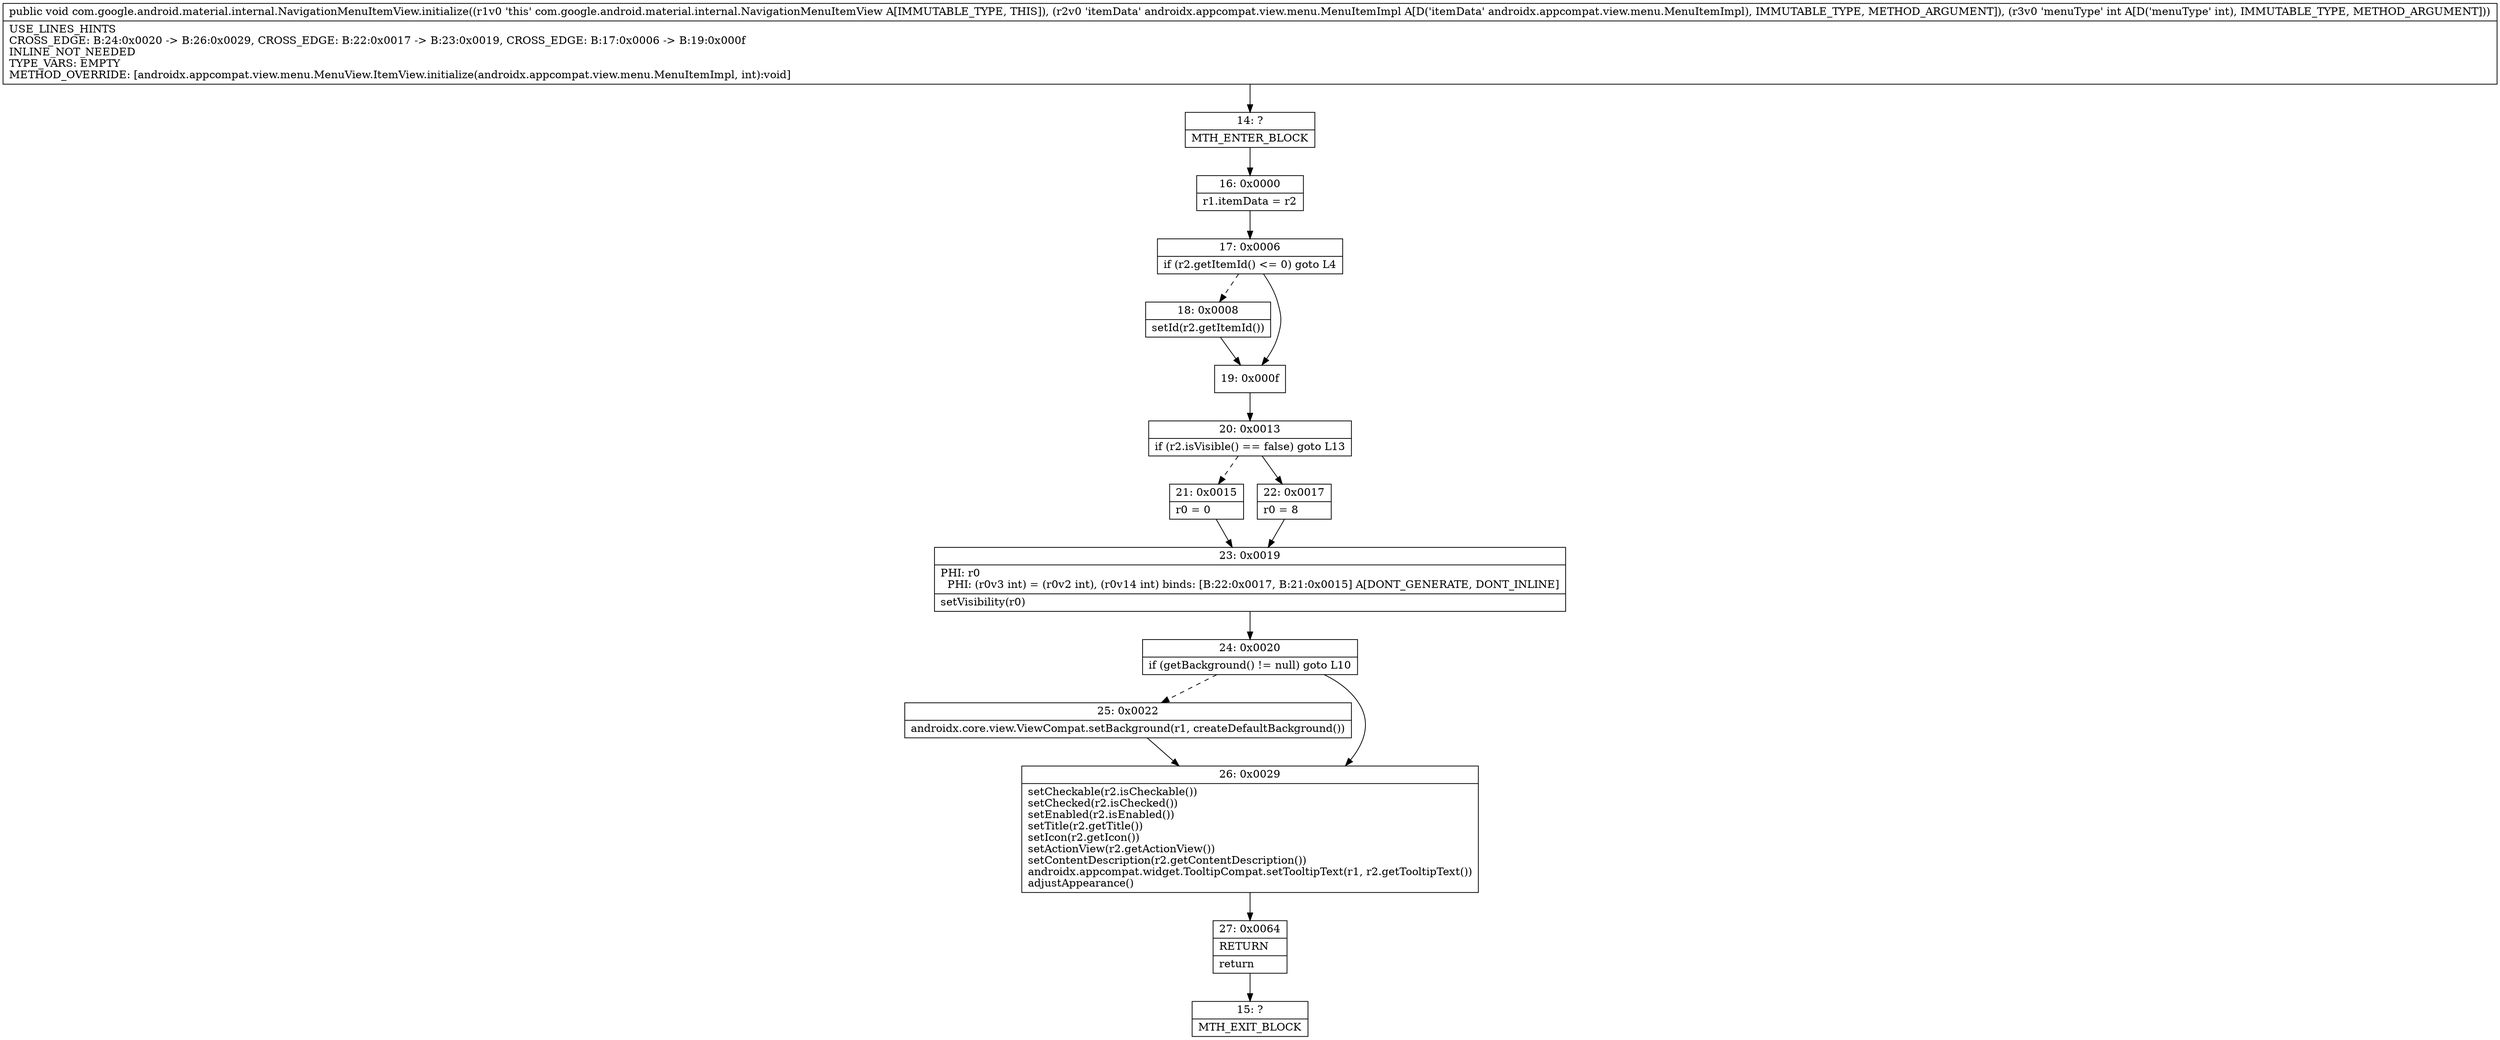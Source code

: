 digraph "CFG forcom.google.android.material.internal.NavigationMenuItemView.initialize(Landroidx\/appcompat\/view\/menu\/MenuItemImpl;I)V" {
Node_14 [shape=record,label="{14\:\ ?|MTH_ENTER_BLOCK\l}"];
Node_16 [shape=record,label="{16\:\ 0x0000|r1.itemData = r2\l}"];
Node_17 [shape=record,label="{17\:\ 0x0006|if (r2.getItemId() \<= 0) goto L4\l}"];
Node_18 [shape=record,label="{18\:\ 0x0008|setId(r2.getItemId())\l}"];
Node_19 [shape=record,label="{19\:\ 0x000f}"];
Node_20 [shape=record,label="{20\:\ 0x0013|if (r2.isVisible() == false) goto L13\l}"];
Node_21 [shape=record,label="{21\:\ 0x0015|r0 = 0\l}"];
Node_23 [shape=record,label="{23\:\ 0x0019|PHI: r0 \l  PHI: (r0v3 int) = (r0v2 int), (r0v14 int) binds: [B:22:0x0017, B:21:0x0015] A[DONT_GENERATE, DONT_INLINE]\l|setVisibility(r0)\l}"];
Node_24 [shape=record,label="{24\:\ 0x0020|if (getBackground() != null) goto L10\l}"];
Node_25 [shape=record,label="{25\:\ 0x0022|androidx.core.view.ViewCompat.setBackground(r1, createDefaultBackground())\l}"];
Node_26 [shape=record,label="{26\:\ 0x0029|setCheckable(r2.isCheckable())\lsetChecked(r2.isChecked())\lsetEnabled(r2.isEnabled())\lsetTitle(r2.getTitle())\lsetIcon(r2.getIcon())\lsetActionView(r2.getActionView())\lsetContentDescription(r2.getContentDescription())\landroidx.appcompat.widget.TooltipCompat.setTooltipText(r1, r2.getTooltipText())\ladjustAppearance()\l}"];
Node_27 [shape=record,label="{27\:\ 0x0064|RETURN\l|return\l}"];
Node_15 [shape=record,label="{15\:\ ?|MTH_EXIT_BLOCK\l}"];
Node_22 [shape=record,label="{22\:\ 0x0017|r0 = 8\l}"];
MethodNode[shape=record,label="{public void com.google.android.material.internal.NavigationMenuItemView.initialize((r1v0 'this' com.google.android.material.internal.NavigationMenuItemView A[IMMUTABLE_TYPE, THIS]), (r2v0 'itemData' androidx.appcompat.view.menu.MenuItemImpl A[D('itemData' androidx.appcompat.view.menu.MenuItemImpl), IMMUTABLE_TYPE, METHOD_ARGUMENT]), (r3v0 'menuType' int A[D('menuType' int), IMMUTABLE_TYPE, METHOD_ARGUMENT]))  | USE_LINES_HINTS\lCROSS_EDGE: B:24:0x0020 \-\> B:26:0x0029, CROSS_EDGE: B:22:0x0017 \-\> B:23:0x0019, CROSS_EDGE: B:17:0x0006 \-\> B:19:0x000f\lINLINE_NOT_NEEDED\lTYPE_VARS: EMPTY\lMETHOD_OVERRIDE: [androidx.appcompat.view.menu.MenuView.ItemView.initialize(androidx.appcompat.view.menu.MenuItemImpl, int):void]\l}"];
MethodNode -> Node_14;Node_14 -> Node_16;
Node_16 -> Node_17;
Node_17 -> Node_18[style=dashed];
Node_17 -> Node_19;
Node_18 -> Node_19;
Node_19 -> Node_20;
Node_20 -> Node_21[style=dashed];
Node_20 -> Node_22;
Node_21 -> Node_23;
Node_23 -> Node_24;
Node_24 -> Node_25[style=dashed];
Node_24 -> Node_26;
Node_25 -> Node_26;
Node_26 -> Node_27;
Node_27 -> Node_15;
Node_22 -> Node_23;
}

